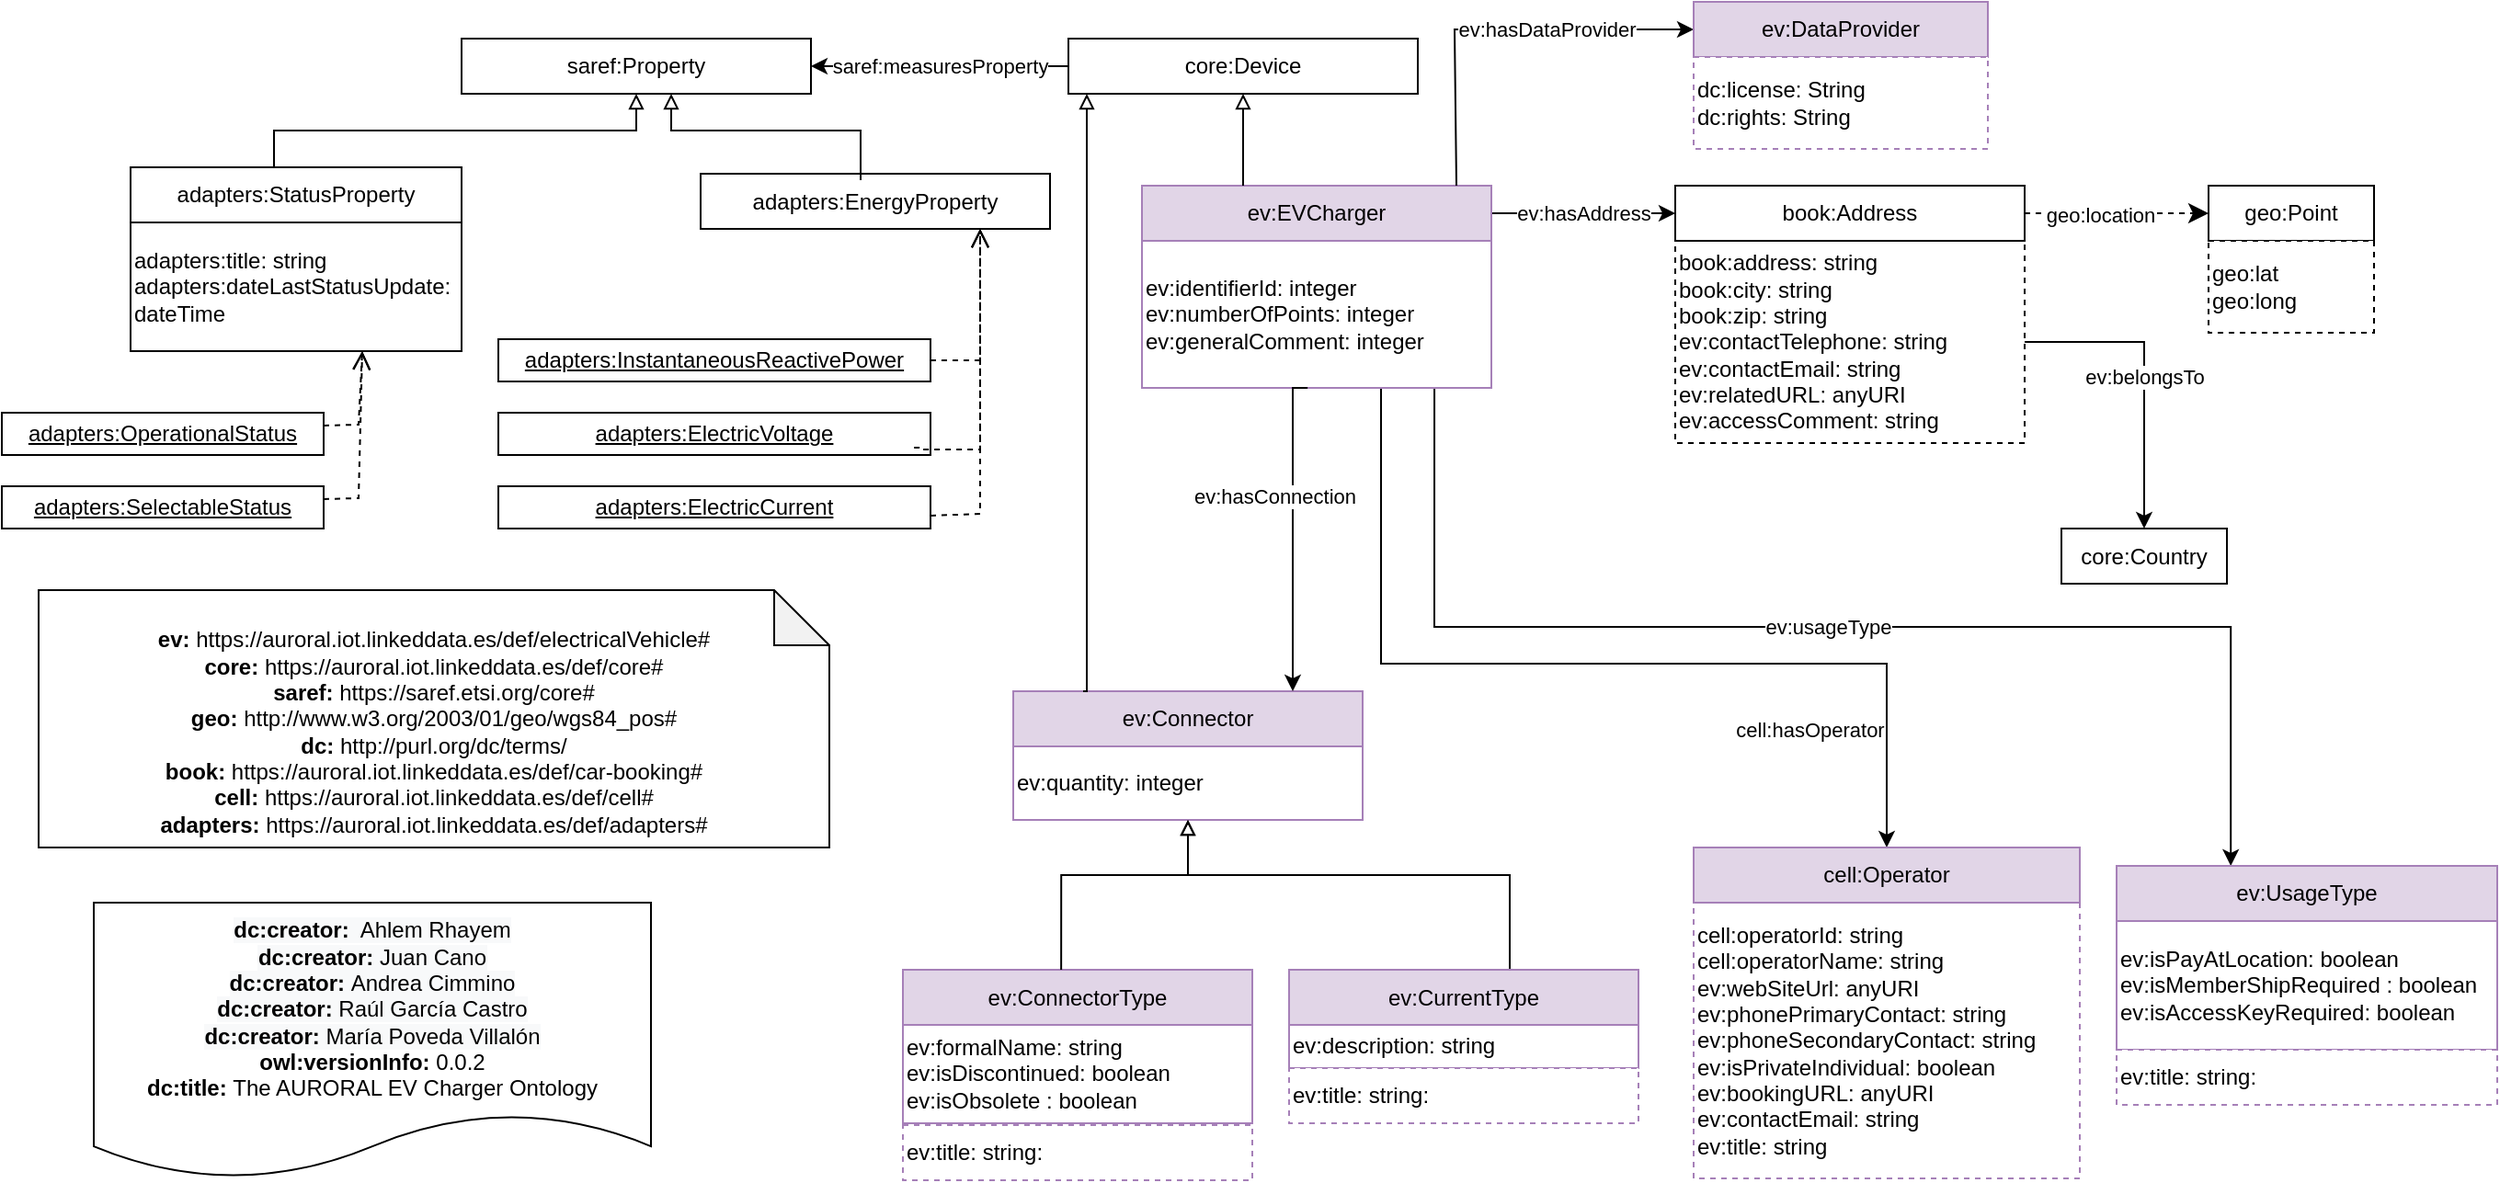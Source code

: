 <mxfile version="17.4.2" type="device"><diagram id="FtQPcsIA7nXHHIvg-dsf" name="Page-1"><mxGraphModel dx="3042" dy="3035" grid="1" gridSize="10" guides="1" tooltips="1" connect="1" arrows="1" fold="1" page="1" pageScale="1" pageWidth="850" pageHeight="1100" math="0" shadow="0"><root><mxCell id="0"/><mxCell id="1" parent="0"/><mxCell id="6MZKaC47TY0cpeMNS0Ag-40" value="saref:measuresProperty" style="edgeStyle=orthogonalEdgeStyle;rounded=0;orthogonalLoop=1;jettySize=auto;html=1;entryX=1;entryY=0.5;entryDx=0;entryDy=0;" parent="1" source="p1HTta9-cbz10aNvC2H5-1" target="6MZKaC47TY0cpeMNS0Ag-35" edge="1"><mxGeometry relative="1" as="geometry"><mxPoint x="-595" y="-1095" as="targetPoint"/></mxGeometry></mxCell><mxCell id="p1HTta9-cbz10aNvC2H5-1" value="core:Device" style="rounded=0;whiteSpace=wrap;html=1;snapToPoint=1;points=[[0.1,0],[0.2,0],[0.3,0],[0.4,0],[0.5,0],[0.6,0],[0.7,0],[0.8,0],[0.9,0],[0,0.1],[0,0.3],[0,0.5],[0,0.7],[0,0.9],[0.1,1],[0.2,1],[0.3,1],[0.4,1],[0.5,1],[0.6,1],[0.7,1],[0.8,1],[0.9,1],[1,0.1],[1,0.3],[1,0.5],[1,0.7],[1,0.9]];fillColor=#FFFFFF;strokeColor=#000000;shadow=0;" parent="1" vertex="1"><mxGeometry x="-480" y="-1110" width="190" height="30" as="geometry"/></mxCell><mxCell id="p1HTta9-cbz10aNvC2H5-25" value="ev:hasAddress" style="edgeStyle=orthogonalEdgeStyle;rounded=0;orthogonalLoop=1;jettySize=auto;html=1;" parent="1" source="p1HTta9-cbz10aNvC2H5-2" target="p1HTta9-cbz10aNvC2H5-21" edge="1"><mxGeometry relative="1" as="geometry"><mxPoint x="-90" y="-1011" as="targetPoint"/><mxPoint x="-250" y="-1011" as="sourcePoint"/><Array as="points"><mxPoint x="-130" y="-1011"/><mxPoint x="-130" y="-1015"/></Array></mxGeometry></mxCell><mxCell id="p1HTta9-cbz10aNvC2H5-2" value="ev:EVCharger" style="rounded=0;whiteSpace=wrap;html=1;snapToPoint=1;points=[[0.1,0],[0.2,0],[0.3,0],[0.4,0],[0.5,0],[0.6,0],[0.7,0],[0.8,0],[0.9,0],[0,0.1],[0,0.3],[0,0.5],[0,0.7],[0,0.9],[0.1,1],[0.2,1],[0.3,1],[0.4,1],[0.5,1],[0.6,1],[0.7,1],[0.8,1],[0.9,1],[1,0.1],[1,0.3],[1,0.5],[1,0.7],[1,0.9]];fillColor=#E1D5E7;strokeColor=#A680B8;shadow=0;" parent="1" vertex="1"><mxGeometry x="-440" y="-1030" width="190" height="30" as="geometry"/></mxCell><mxCell id="p1HTta9-cbz10aNvC2H5-9" value="ev:hasDataProvider" style="edgeStyle=orthogonalEdgeStyle;rounded=0;orthogonalLoop=1;jettySize=auto;html=1;" parent="1" source="p1HTta9-cbz10aNvC2H5-2" target="p1HTta9-cbz10aNvC2H5-10" edge="1"><mxGeometry x="0.256" relative="1" as="geometry"><mxPoint x="260" y="-1070" as="sourcePoint"/><mxPoint x="80" y="-1065" as="targetPoint"/><Array as="points"><mxPoint x="-270" y="-1115"/></Array><mxPoint as="offset"/></mxGeometry></mxCell><mxCell id="p1HTta9-cbz10aNvC2H5-17" value="" style="edgeStyle=orthogonalEdgeStyle;rounded=0;orthogonalLoop=1;jettySize=auto;html=1;exitX=0.7;exitY=1;exitDx=0;exitDy=0;entryX=0.5;entryY=0;entryDx=0;entryDy=0;" parent="1" source="p1HTta9-cbz10aNvC2H5-4" target="p1HTta9-cbz10aNvC2H5-7" edge="1"><mxGeometry relative="1" as="geometry"><mxPoint x="-345" y="-830" as="targetPoint"/><Array as="points"><mxPoint x="-310" y="-920"/><mxPoint x="-310" y="-770"/><mxPoint x="-35" y="-770"/></Array></mxGeometry></mxCell><mxCell id="6MZKaC47TY0cpeMNS0Ag-14" value="cell:hasOperator" style="edgeLabel;html=1;align=center;verticalAlign=middle;resizable=0;points=[];" parent="p1HTta9-cbz10aNvC2H5-17" vertex="1" connectable="0"><mxGeometry x="0.333" y="-1" relative="1" as="geometry"><mxPoint x="34" y="35" as="offset"/></mxGeometry></mxCell><mxCell id="p1HTta9-cbz10aNvC2H5-19" value="" style="edgeStyle=orthogonalEdgeStyle;rounded=0;orthogonalLoop=1;jettySize=auto;html=1;exitX=0.837;exitY=1;exitDx=0;exitDy=0;exitPerimeter=0;entryX=0.3;entryY=0;entryDx=0;entryDy=0;" parent="1" source="p1HTta9-cbz10aNvC2H5-4" target="p1HTta9-cbz10aNvC2H5-14" edge="1"><mxGeometry relative="1" as="geometry"><mxPoint x="-135" y="-955" as="targetPoint"/><Array as="points"><mxPoint x="-281" y="-790"/><mxPoint x="152" y="-790"/></Array></mxGeometry></mxCell><mxCell id="6MZKaC47TY0cpeMNS0Ag-16" value="ev:usageType" style="edgeLabel;html=1;align=center;verticalAlign=middle;resizable=0;points=[];" parent="p1HTta9-cbz10aNvC2H5-19" vertex="1" connectable="0"><mxGeometry x="-0.504" y="5" relative="1" as="geometry"><mxPoint x="172" y="5" as="offset"/></mxGeometry></mxCell><mxCell id="p1HTta9-cbz10aNvC2H5-4" value="ev:identifierId: integer&amp;nbsp;&lt;br&gt;ev:numberOfPoints: integer&lt;br&gt;ev:generalComment: integer" style="rounded=0;whiteSpace=wrap;html=1;snapToPoint=1;points=[[0.1,0],[0.2,0],[0.3,0],[0.4,0],[0.5,0],[0.6,0],[0.7,0],[0.8,0],[0.9,0],[0,0.1],[0,0.3],[0,0.5],[0,0.7],[0,0.9],[0.1,1],[0.2,1],[0.3,1],[0.4,1],[0.5,1],[0.6,1],[0.7,1],[0.8,1],[0.9,1],[1,0.1],[1,0.3],[1,0.5],[1,0.7],[1,0.9]];align=left;strokeColor=#A680B8;" parent="1" vertex="1"><mxGeometry x="-440" y="-1000" width="190" height="80" as="geometry"/></mxCell><mxCell id="p1HTta9-cbz10aNvC2H5-7" value="cell:Operator" style="rounded=0;whiteSpace=wrap;html=1;snapToPoint=1;points=[[0.1,0],[0.2,0],[0.3,0],[0.4,0],[0.5,0],[0.6,0],[0.7,0],[0.8,0],[0.9,0],[0,0.1],[0,0.3],[0,0.5],[0,0.7],[0,0.9],[0.1,1],[0.2,1],[0.3,1],[0.4,1],[0.5,1],[0.6,1],[0.7,1],[0.8,1],[0.9,1],[1,0.1],[1,0.3],[1,0.5],[1,0.7],[1,0.9]];fillColor=#E1D5E7;strokeColor=#A680B8;shadow=0;" parent="1" vertex="1"><mxGeometry x="-140" y="-670" width="210" height="30" as="geometry"/></mxCell><mxCell id="p1HTta9-cbz10aNvC2H5-10" value="ev:DataProvider" style="rounded=0;whiteSpace=wrap;html=1;snapToPoint=1;points=[[0.1,0],[0.2,0],[0.3,0],[0.4,0],[0.5,0],[0.6,0],[0.7,0],[0.8,0],[0.9,0],[0,0.1],[0,0.3],[0,0.5],[0,0.7],[0,0.9],[0.1,1],[0.2,1],[0.3,1],[0.4,1],[0.5,1],[0.6,1],[0.7,1],[0.8,1],[0.9,1],[1,0.1],[1,0.3],[1,0.5],[1,0.7],[1,0.9]];fillColor=#E1D5E7;strokeColor=#A680B8;shadow=0;" parent="1" vertex="1"><mxGeometry x="-140" y="-1130" width="160" height="30" as="geometry"/></mxCell><mxCell id="p1HTta9-cbz10aNvC2H5-14" value="&lt;span style=&quot;font-weight: normal&quot;&gt;ev:UsageType&lt;/span&gt;" style="rounded=0;whiteSpace=wrap;html=1;snapToPoint=1;points=[[0.1,0],[0.2,0],[0.3,0],[0.4,0],[0.5,0],[0.6,0],[0.7,0],[0.8,0],[0.9,0],[0,0.1],[0,0.3],[0,0.5],[0,0.7],[0,0.9],[0.1,1],[0.2,1],[0.3,1],[0.4,1],[0.5,1],[0.6,1],[0.7,1],[0.8,1],[0.9,1],[1,0.1],[1,0.3],[1,0.5],[1,0.7],[1,0.9]];fillColor=#E1D5E7;strokeColor=#A680B8;shadow=0;fontStyle=1" parent="1" vertex="1"><mxGeometry x="90" y="-660" width="207" height="30" as="geometry"/></mxCell><mxCell id="p1HTta9-cbz10aNvC2H5-20" value="ev:isPayAtLocation: boolean&lt;br&gt;ev:isMemberShipRequired : boolean&lt;br&gt;ev:isAccessKeyRequired: boolean&amp;nbsp;&lt;br&gt;" style="rounded=0;whiteSpace=wrap;html=1;snapToPoint=1;points=[[0.1,0],[0.2,0],[0.3,0],[0.4,0],[0.5,0],[0.6,0],[0.7,0],[0.8,0],[0.9,0],[0,0.1],[0,0.3],[0,0.5],[0,0.7],[0,0.9],[0.1,1],[0.2,1],[0.3,1],[0.4,1],[0.5,1],[0.6,1],[0.7,1],[0.8,1],[0.9,1],[1,0.1],[1,0.3],[1,0.5],[1,0.7],[1,0.9]];align=left;strokeColor=#A680B8;" parent="1" vertex="1"><mxGeometry x="90" y="-630" width="207" height="70" as="geometry"/></mxCell><mxCell id="p1HTta9-cbz10aNvC2H5-21" value="book:Address" style="rounded=0;whiteSpace=wrap;html=1;snapToPoint=1;points=[[0.1,0],[0.2,0],[0.3,0],[0.4,0],[0.5,0],[0.6,0],[0.7,0],[0.8,0],[0.9,0],[0,0.1],[0,0.3],[0,0.5],[0,0.7],[0,0.9],[0.1,1],[0.2,1],[0.3,1],[0.4,1],[0.5,1],[0.6,1],[0.7,1],[0.8,1],[0.9,1],[1,0.1],[1,0.3],[1,0.5],[1,0.7],[1,0.9]];fillColor=#FFFFFF;strokeColor=#000000;shadow=0;" parent="1" vertex="1"><mxGeometry x="-150" y="-1030" width="190" height="30" as="geometry"/></mxCell><mxCell id="6MZKaC47TY0cpeMNS0Ag-43" value="ev:belongsTo" style="edgeStyle=orthogonalEdgeStyle;rounded=0;orthogonalLoop=1;jettySize=auto;html=1;" parent="1" source="6MZKaC47TY0cpeMNS0Ag-47" target="p1HTta9-cbz10aNvC2H5-26" edge="1"><mxGeometry relative="1" as="geometry"><mxPoint x="95.06" y="-904.96" as="sourcePoint"/><Array as="points"><mxPoint x="105" y="-945"/></Array></mxGeometry></mxCell><mxCell id="p1HTta9-cbz10aNvC2H5-26" value="core:Country" style="rounded=0;whiteSpace=wrap;html=1;snapToPoint=1;points=[[0.1,0],[0.2,0],[0.3,0],[0.4,0],[0.5,0],[0.6,0],[0.7,0],[0.8,0],[0.9,0],[0,0.1],[0,0.3],[0,0.5],[0,0.7],[0,0.9],[0.1,1],[0.2,1],[0.3,1],[0.4,1],[0.5,1],[0.6,1],[0.7,1],[0.8,1],[0.9,1],[1,0.1],[1,0.3],[1,0.5],[1,0.7],[1,0.9]];fillColor=#FFFFFF;strokeColor=#000000;shadow=0;" parent="1" vertex="1"><mxGeometry x="60" y="-843.5" width="90" height="30" as="geometry"/></mxCell><mxCell id="p1HTta9-cbz10aNvC2H5-33" value="geo:Point" style="rounded=0;whiteSpace=wrap;html=1;snapToPoint=1;points=[[0.1,0],[0.2,0],[0.3,0],[0.4,0],[0.5,0],[0.6,0],[0.7,0],[0.8,0],[0.9,0],[0,0.1],[0,0.3],[0,0.5],[0,0.7],[0,0.9],[0.1,1],[0.2,1],[0.3,1],[0.4,1],[0.5,1],[0.6,1],[0.7,1],[0.8,1],[0.9,1],[1,0.1],[1,0.3],[1,0.5],[1,0.7],[1,0.9]];fillColor=#FFFFFF;strokeColor=#000000;shadow=0;" parent="1" vertex="1"><mxGeometry x="140" y="-1030" width="90" height="30" as="geometry"/></mxCell><mxCell id="p1HTta9-cbz10aNvC2H5-40" value="ev:Connector" style="rounded=0;whiteSpace=wrap;html=1;snapToPoint=1;points=[[0.1,0],[0.2,0],[0.3,0],[0.4,0],[0.5,0],[0.6,0],[0.7,0],[0.8,0],[0.9,0],[0,0.1],[0,0.3],[0,0.5],[0,0.7],[0,0.9],[0.1,1],[0.2,1],[0.3,1],[0.4,1],[0.5,1],[0.6,1],[0.7,1],[0.8,1],[0.9,1],[1,0.1],[1,0.3],[1,0.5],[1,0.7],[1,0.9]];fillColor=#E1D5E7;strokeColor=#A680B8;shadow=0;" parent="1" vertex="1"><mxGeometry x="-510" y="-755" width="190" height="30" as="geometry"/></mxCell><mxCell id="p1HTta9-cbz10aNvC2H5-42" value="ev:ConnectorType" style="rounded=0;whiteSpace=wrap;html=1;snapToPoint=1;points=[[0.1,0],[0.2,0],[0.3,0],[0.4,0],[0.5,0],[0.6,0],[0.7,0],[0.8,0],[0.9,0],[0,0.1],[0,0.3],[0,0.5],[0,0.7],[0,0.9],[0.1,1],[0.2,1],[0.3,1],[0.4,1],[0.5,1],[0.6,1],[0.7,1],[0.8,1],[0.9,1],[1,0.1],[1,0.3],[1,0.5],[1,0.7],[1,0.9]];fillColor=#E1D5E7;strokeColor=#A680B8;shadow=0;" parent="1" vertex="1"><mxGeometry x="-570" y="-603.5" width="190" height="30" as="geometry"/></mxCell><mxCell id="p1HTta9-cbz10aNvC2H5-45" value="adapters:StatusProperty" style="rounded=0;whiteSpace=wrap;html=1;snapToPoint=1;points=[[0.1,0],[0.2,0],[0.3,0],[0.4,0],[0.5,0],[0.6,0],[0.7,0],[0.8,0],[0.9,0],[0,0.1],[0,0.3],[0,0.5],[0,0.7],[0,0.9],[0.1,1],[0.2,1],[0.3,1],[0.4,1],[0.5,1],[0.6,1],[0.7,1],[0.8,1],[0.9,1],[1,0.1],[1,0.3],[1,0.5],[1,0.7],[1,0.9]];fillColor=#FFFFFF;strokeColor=#000000;shadow=0;" parent="1" vertex="1"><mxGeometry x="-990" y="-1040" width="180" height="30" as="geometry"/></mxCell><mxCell id="p1HTta9-cbz10aNvC2H5-47" value="adapters:title: string&lt;br&gt;adapters:dateLastStatusUpdate: dateTime" style="rounded=0;whiteSpace=wrap;html=1;snapToPoint=1;points=[[0.1,0],[0.2,0],[0.3,0],[0.4,0],[0.5,0],[0.6,0],[0.7,0],[0.8,0],[0.9,0],[0,0.1],[0,0.3],[0,0.5],[0,0.7],[0,0.9],[0.1,1],[0.2,1],[0.3,1],[0.4,1],[0.5,1],[0.6,1],[0.7,1],[0.8,1],[0.9,1],[1,0.1],[1,0.3],[1,0.5],[1,0.7],[1,0.9]];align=left;" parent="1" vertex="1"><mxGeometry x="-990" y="-1010" width="180" height="70" as="geometry"/></mxCell><mxCell id="p1HTta9-cbz10aNvC2H5-49" value="" style="edgeStyle=orthogonalEdgeStyle;rounded=0;orthogonalLoop=1;jettySize=auto;html=1;exitX=0.474;exitY=1;exitDx=0;exitDy=0;exitPerimeter=0;entryX=0.8;entryY=0;entryDx=0;entryDy=0;" parent="1" source="p1HTta9-cbz10aNvC2H5-4" target="p1HTta9-cbz10aNvC2H5-40" edge="1"><mxGeometry relative="1" as="geometry"><mxPoint x="-390" y="-910" as="sourcePoint"/><mxPoint x="-390" y="-790" as="targetPoint"/><Array as="points"><mxPoint x="-358" y="-920"/></Array></mxGeometry></mxCell><mxCell id="6MZKaC47TY0cpeMNS0Ag-15" value="ev:hasConnection" style="edgeLabel;html=1;align=center;verticalAlign=middle;resizable=0;points=[];" parent="p1HTta9-cbz10aNvC2H5-49" vertex="1" connectable="0"><mxGeometry x="-0.238" y="1" relative="1" as="geometry"><mxPoint x="-11" y="1.06" as="offset"/></mxGeometry></mxCell><mxCell id="p1HTta9-cbz10aNvC2H5-51" value="ev:formalName: string&lt;br&gt;ev:isDiscontinued: boolean&lt;br&gt;ev:isObsolete : boolean" style="rounded=0;whiteSpace=wrap;html=1;snapToPoint=1;points=[[0.1,0],[0.2,0],[0.3,0],[0.4,0],[0.5,0],[0.6,0],[0.7,0],[0.8,0],[0.9,0],[0,0.1],[0,0.3],[0,0.5],[0,0.7],[0,0.9],[0.1,1],[0.2,1],[0.3,1],[0.4,1],[0.5,1],[0.6,1],[0.7,1],[0.8,1],[0.9,1],[1,0.1],[1,0.3],[1,0.5],[1,0.7],[1,0.9]];align=left;strokeColor=#A680B8;" parent="1" vertex="1"><mxGeometry x="-570" y="-573.5" width="190" height="53.5" as="geometry"/></mxCell><mxCell id="p1HTta9-cbz10aNvC2H5-52" value="adapters:EnergyProperty" style="rounded=0;whiteSpace=wrap;html=1;snapToPoint=1;points=[[0.1,0],[0.2,0],[0.3,0],[0.4,0],[0.5,0],[0.6,0],[0.7,0],[0.8,0],[0.9,0],[0,0.1],[0,0.3],[0,0.5],[0,0.7],[0,0.9],[0.1,1],[0.2,1],[0.3,1],[0.4,1],[0.5,1],[0.6,1],[0.7,1],[0.8,1],[0.9,1],[1,0.1],[1,0.3],[1,0.5],[1,0.7],[1,0.9]];fillColor=#FFFFFF;strokeColor=#000000;shadow=0;" parent="1" vertex="1"><mxGeometry x="-680" y="-1036.5" width="190" height="30" as="geometry"/></mxCell><mxCell id="p1HTta9-cbz10aNvC2H5-56" value="&lt;u&gt;adapters:InstantaneousReactivePower&lt;/u&gt;" style="rounded=0;whiteSpace=wrap;html=1;snapToPoint=1;points=[[0.1,0],[0.2,0],[0.3,0],[0.4,0],[0.5,0],[0.6,0],[0.7,0],[0.8,0],[0.9,0],[0,0.1],[0,0.3],[0,0.5],[0,0.7],[0,0.9],[0.1,1],[0.2,1],[0.3,1],[0.4,1],[0.5,1],[0.6,1],[0.7,1],[0.8,1],[0.9,1],[1,0.1],[1,0.3],[1,0.5],[1,0.7],[1,0.9]];" parent="1" vertex="1"><mxGeometry x="-790" y="-946.5" width="235" height="23" as="geometry"/></mxCell><mxCell id="p1HTta9-cbz10aNvC2H5-57" value="" style="endArrow=open;html=1;fontColor=#000099;endFill=0;dashed=1;endSize=8;edgeStyle=orthogonalEdgeStyle;arcSize=0;entryX=0.8;entryY=1;entryDx=0;entryDy=0;" parent="1" source="p1HTta9-cbz10aNvC2H5-56" target="p1HTta9-cbz10aNvC2H5-52" edge="1"><mxGeometry width="50" height="50" relative="1" as="geometry"><mxPoint x="-625" y="-916" as="sourcePoint"/><mxPoint x="-670" y="-1066.5" as="targetPoint"/><Array as="points"><mxPoint x="-528" y="-934.5"/></Array></mxGeometry></mxCell><mxCell id="p1HTta9-cbz10aNvC2H5-58" value="&lt;u&gt;adapters:ElectricVoltage&lt;/u&gt;" style="rounded=0;whiteSpace=wrap;html=1;snapToPoint=1;points=[[0.1,0],[0.2,0],[0.3,0],[0.4,0],[0.5,0],[0.6,0],[0.7,0],[0.8,0],[0.9,0],[0,0.1],[0,0.3],[0,0.5],[0,0.7],[0,0.9],[0.1,1],[0.2,1],[0.3,1],[0.4,1],[0.5,1],[0.6,1],[0.7,1],[0.8,1],[0.9,1],[1,0.1],[1,0.3],[1,0.5],[1,0.7],[1,0.9]];" parent="1" vertex="1"><mxGeometry x="-790" y="-906.5" width="235" height="23" as="geometry"/></mxCell><mxCell id="p1HTta9-cbz10aNvC2H5-59" value="&lt;u&gt;adapters:ElectricCurrent&lt;/u&gt;" style="rounded=0;whiteSpace=wrap;html=1;snapToPoint=1;points=[[0.1,0],[0.2,0],[0.3,0],[0.4,0],[0.5,0],[0.6,0],[0.7,0],[0.8,0],[0.9,0],[0,0.1],[0,0.3],[0,0.5],[0,0.7],[0,0.9],[0.1,1],[0.2,1],[0.3,1],[0.4,1],[0.5,1],[0.6,1],[0.7,1],[0.8,1],[0.9,1],[1,0.1],[1,0.3],[1,0.5],[1,0.7],[1,0.9]];fillColor=none;" parent="1" vertex="1"><mxGeometry x="-790" y="-866.5" width="235" height="23" as="geometry"/></mxCell><mxCell id="p1HTta9-cbz10aNvC2H5-62" value="" style="endArrow=open;html=1;fontColor=#000099;endFill=0;dashed=1;endSize=8;edgeStyle=orthogonalEdgeStyle;arcSize=0;exitX=0.962;exitY=0.826;exitDx=0;exitDy=0;exitPerimeter=0;" parent="1" source="p1HTta9-cbz10aNvC2H5-58" target="p1HTta9-cbz10aNvC2H5-52" edge="1"><mxGeometry width="50" height="50" relative="1" as="geometry"><mxPoint x="-555" y="-934.5" as="sourcePoint"/><mxPoint x="-528" y="-1006.5" as="targetPoint"/><Array as="points"><mxPoint x="-560" y="-887.5"/><mxPoint x="-560" y="-886.5"/><mxPoint x="-528" y="-886.5"/></Array></mxGeometry></mxCell><mxCell id="p1HTta9-cbz10aNvC2H5-63" value="" style="endArrow=open;html=1;fontColor=#000099;endFill=0;dashed=1;endSize=8;edgeStyle=orthogonalEdgeStyle;arcSize=0;" parent="1" source="p1HTta9-cbz10aNvC2H5-59" target="p1HTta9-cbz10aNvC2H5-52" edge="1"><mxGeometry width="50" height="50" relative="1" as="geometry"><mxPoint x="-555" y="-851.5" as="sourcePoint"/><mxPoint x="-528" y="-923.5" as="targetPoint"/><Array as="points"><mxPoint x="-528" y="-851.5"/></Array></mxGeometry></mxCell><mxCell id="6MZKaC47TY0cpeMNS0Ag-1" value="ev:quantity: integer" style="rounded=0;whiteSpace=wrap;html=1;snapToPoint=1;points=[[0.1,0],[0.2,0],[0.3,0],[0.4,0],[0.5,0],[0.6,0],[0.7,0],[0.8,0],[0.9,0],[0,0.1],[0,0.3],[0,0.5],[0,0.7],[0,0.9],[0.1,1],[0.2,1],[0.3,1],[0.4,1],[0.5,1],[0.6,1],[0.7,1],[0.8,1],[0.9,1],[1,0.1],[1,0.3],[1,0.5],[1,0.7],[1,0.9]];align=left;strokeColor=#A680B8;" parent="1" vertex="1"><mxGeometry x="-510" y="-725" width="190" height="40" as="geometry"/></mxCell><mxCell id="6MZKaC47TY0cpeMNS0Ag-17" style="edgeStyle=orthogonalEdgeStyle;rounded=0;orthogonalLoop=1;jettySize=auto;html=1;fontSize=11;endArrow=block;endFill=0;exitX=0.453;exitY=0;exitDx=0;exitDy=0;exitPerimeter=0;" parent="1" source="p1HTta9-cbz10aNvC2H5-42" target="6MZKaC47TY0cpeMNS0Ag-1" edge="1"><mxGeometry relative="1" as="geometry"><mxPoint x="-420" y="-625" as="sourcePoint"/><mxPoint x="-420" y="-685" as="targetPoint"/><Array as="points"><mxPoint x="-484" y="-655"/><mxPoint x="-415" y="-655"/></Array></mxGeometry></mxCell><mxCell id="6MZKaC47TY0cpeMNS0Ag-18" value="&lt;div&gt;&lt;span&gt;dc:license: String&lt;/span&gt;&lt;/div&gt;&lt;div&gt;&lt;span&gt;dc:rights: String&lt;/span&gt;&lt;/div&gt;" style="rounded=0;whiteSpace=wrap;html=1;snapToPoint=1;points=[[0.1,0],[0.2,0],[0.3,0],[0.4,0],[0.5,0],[0.6,0],[0.7,0],[0.8,0],[0.9,0],[0,0.1],[0,0.3],[0,0.5],[0,0.7],[0,0.9],[0.1,1],[0.2,1],[0.3,1],[0.4,1],[0.5,1],[0.6,1],[0.7,1],[0.8,1],[0.9,1],[1,0.1],[1,0.3],[1,0.5],[1,0.7],[1,0.9]];dashed=1;align=left;strokeColor=#A680B8;" parent="1" vertex="1"><mxGeometry x="-140" y="-1100" width="160" height="50" as="geometry"/></mxCell><mxCell id="6MZKaC47TY0cpeMNS0Ag-22" style="edgeStyle=orthogonalEdgeStyle;rounded=0;orthogonalLoop=1;jettySize=auto;html=1;fontSize=11;endArrow=block;endFill=0;exitX=0.653;exitY=0.15;exitDx=0;exitDy=0;exitPerimeter=0;" parent="1" source="6MZKaC47TY0cpeMNS0Ag-23" target="6MZKaC47TY0cpeMNS0Ag-1" edge="1"><mxGeometry relative="1" as="geometry"><mxPoint x="-240" y="-615" as="sourcePoint"/><mxPoint x="-405" y="-675" as="targetPoint"/><Array as="points"><mxPoint x="-240" y="-599"/><mxPoint x="-240" y="-655"/><mxPoint x="-415" y="-655"/></Array></mxGeometry></mxCell><mxCell id="6MZKaC47TY0cpeMNS0Ag-23" value="ev:CurrentType" style="rounded=0;whiteSpace=wrap;html=1;snapToPoint=1;points=[[0.1,0],[0.2,0],[0.3,0],[0.4,0],[0.5,0],[0.6,0],[0.7,0],[0.8,0],[0.9,0],[0,0.1],[0,0.3],[0,0.5],[0,0.7],[0,0.9],[0.1,1],[0.2,1],[0.3,1],[0.4,1],[0.5,1],[0.6,1],[0.7,1],[0.8,1],[0.9,1],[1,0.1],[1,0.3],[1,0.5],[1,0.7],[1,0.9]];fillColor=#E1D5E7;strokeColor=#A680B8;shadow=0;" parent="1" vertex="1"><mxGeometry x="-360" y="-603.5" width="190" height="30" as="geometry"/></mxCell><mxCell id="6MZKaC47TY0cpeMNS0Ag-24" value="ev:description: string&lt;br&gt;" style="rounded=0;whiteSpace=wrap;html=1;snapToPoint=1;points=[[0.1,0],[0.2,0],[0.3,0],[0.4,0],[0.5,0],[0.6,0],[0.7,0],[0.8,0],[0.9,0],[0,0.1],[0,0.3],[0,0.5],[0,0.7],[0,0.9],[0.1,1],[0.2,1],[0.3,1],[0.4,1],[0.5,1],[0.6,1],[0.7,1],[0.8,1],[0.9,1],[1,0.1],[1,0.3],[1,0.5],[1,0.7],[1,0.9]];align=left;strokeColor=#A680B8;" parent="1" vertex="1"><mxGeometry x="-360" y="-573.5" width="190" height="23.5" as="geometry"/></mxCell><mxCell id="6MZKaC47TY0cpeMNS0Ag-28" value="&lt;u&gt;adapters:OperationalStatus&lt;/u&gt;" style="rounded=0;whiteSpace=wrap;html=1;snapToPoint=1;points=[[0.1,0],[0.2,0],[0.3,0],[0.4,0],[0.5,0],[0.6,0],[0.7,0],[0.8,0],[0.9,0],[0,0.1],[0,0.3],[0,0.5],[0,0.7],[0,0.9],[0.1,1],[0.2,1],[0.3,1],[0.4,1],[0.5,1],[0.6,1],[0.7,1],[0.8,1],[0.9,1],[1,0.1],[1,0.3],[1,0.5],[1,0.7],[1,0.9]];" parent="1" vertex="1"><mxGeometry x="-1060" y="-906.5" width="175" height="23" as="geometry"/></mxCell><mxCell id="6MZKaC47TY0cpeMNS0Ag-29" value="&lt;u&gt;adapters:SelectableStatus&lt;/u&gt;" style="rounded=0;whiteSpace=wrap;html=1;snapToPoint=1;points=[[0.1,0],[0.2,0],[0.3,0],[0.4,0],[0.5,0],[0.6,0],[0.7,0],[0.8,0],[0.9,0],[0,0.1],[0,0.3],[0,0.5],[0,0.7],[0,0.9],[0.1,1],[0.2,1],[0.3,1],[0.4,1],[0.5,1],[0.6,1],[0.7,1],[0.8,1],[0.9,1],[1,0.1],[1,0.3],[1,0.5],[1,0.7],[1,0.9]];" parent="1" vertex="1"><mxGeometry x="-1060" y="-866.5" width="175" height="23" as="geometry"/></mxCell><mxCell id="6MZKaC47TY0cpeMNS0Ag-30" value="" style="endArrow=open;html=1;fontColor=#000099;endFill=0;dashed=1;endSize=8;edgeStyle=orthogonalEdgeStyle;arcSize=0;" parent="1" source="6MZKaC47TY0cpeMNS0Ag-28" target="p1HTta9-cbz10aNvC2H5-47" edge="1"><mxGeometry width="50" height="50" relative="1" as="geometry"><mxPoint x="-918.5" y="-908" as="sourcePoint"/><mxPoint x="-882" y="-940" as="targetPoint"/><Array as="points"><mxPoint x="-866" y="-900"/></Array></mxGeometry></mxCell><mxCell id="6MZKaC47TY0cpeMNS0Ag-31" value="" style="endArrow=open;html=1;fontColor=#000099;endFill=0;dashed=1;endSize=8;edgeStyle=orthogonalEdgeStyle;arcSize=0;" parent="1" source="6MZKaC47TY0cpeMNS0Ag-29" target="p1HTta9-cbz10aNvC2H5-47" edge="1"><mxGeometry width="50" height="50" relative="1" as="geometry"><mxPoint x="-925" y="-868" as="sourcePoint"/><mxPoint x="-882" y="-940" as="targetPoint"/><Array as="points"><mxPoint x="-866" y="-860"/></Array></mxGeometry></mxCell><mxCell id="6MZKaC47TY0cpeMNS0Ag-35" value="saref:Property" style="rounded=0;whiteSpace=wrap;html=1;snapToPoint=1;points=[[0.1,0],[0.2,0],[0.3,0],[0.4,0],[0.5,0],[0.6,0],[0.7,0],[0.8,0],[0.9,0],[0,0.1],[0,0.3],[0,0.5],[0,0.7],[0,0.9],[0.1,1],[0.2,1],[0.3,1],[0.4,1],[0.5,1],[0.6,1],[0.7,1],[0.8,1],[0.9,1],[1,0.1],[1,0.3],[1,0.5],[1,0.7],[1,0.9]];fillColor=#FFFFFF;strokeColor=#000000;shadow=0;" parent="1" vertex="1"><mxGeometry x="-810" y="-1110" width="190" height="30" as="geometry"/></mxCell><mxCell id="6MZKaC47TY0cpeMNS0Ag-36" style="edgeStyle=orthogonalEdgeStyle;rounded=0;orthogonalLoop=1;jettySize=auto;html=1;fontSize=11;endArrow=block;endFill=0;exitX=0.458;exitY=0.117;exitDx=0;exitDy=0;exitPerimeter=0;" parent="1" source="p1HTta9-cbz10aNvC2H5-52" target="6MZKaC47TY0cpeMNS0Ag-35" edge="1"><mxGeometry relative="1" as="geometry"><mxPoint x="-590.0" y="-1050" as="sourcePoint"/><mxPoint x="-696" y="-1080" as="targetPoint"/><Array as="points"><mxPoint x="-593" y="-1060"/><mxPoint x="-696" y="-1060"/></Array></mxGeometry></mxCell><mxCell id="6MZKaC47TY0cpeMNS0Ag-37" style="edgeStyle=orthogonalEdgeStyle;rounded=0;orthogonalLoop=1;jettySize=auto;html=1;fontSize=11;endArrow=block;endFill=0;exitX=0.6;exitY=0;exitDx=0;exitDy=0;" parent="1" source="p1HTta9-cbz10aNvC2H5-45" target="6MZKaC47TY0cpeMNS0Ag-35" edge="1"><mxGeometry relative="1" as="geometry"><mxPoint x="-922" y="-1030" as="sourcePoint"/><mxPoint x="-696" y="-1080" as="targetPoint"/><Array as="points"><mxPoint x="-912" y="-1060"/><mxPoint x="-715" y="-1060"/></Array></mxGeometry></mxCell><mxCell id="6MZKaC47TY0cpeMNS0Ag-38" style="edgeStyle=orthogonalEdgeStyle;rounded=0;orthogonalLoop=1;jettySize=auto;html=1;fontSize=11;endArrow=block;endFill=0;" parent="1" target="p1HTta9-cbz10aNvC2H5-1" edge="1"><mxGeometry relative="1" as="geometry"><mxPoint x="-385" y="-1030" as="sourcePoint"/><mxPoint x="-370" y="-1068" as="targetPoint"/><Array as="points"><mxPoint x="-385" y="-1030"/></Array></mxGeometry></mxCell><mxCell id="6MZKaC47TY0cpeMNS0Ag-41" style="edgeStyle=orthogonalEdgeStyle;rounded=0;orthogonalLoop=1;jettySize=auto;html=1;fontSize=11;endArrow=block;endFill=0;exitX=0.2;exitY=0;exitDx=0;exitDy=0;" parent="1" source="p1HTta9-cbz10aNvC2H5-40" edge="1"><mxGeometry relative="1" as="geometry"><mxPoint x="-430" y="-1030" as="sourcePoint"/><mxPoint x="-470" y="-1080" as="targetPoint"/><Array as="points"><mxPoint x="-470" y="-755"/></Array></mxGeometry></mxCell><mxCell id="6MZKaC47TY0cpeMNS0Ag-47" value="book:address: string&lt;br&gt;book:city: string&lt;br&gt;book:zip: string&lt;br&gt;ev:contactTelephone: string&lt;br&gt;ev:contactEmail: string&lt;br&gt;ev:relatedURL: anyURI&lt;br&gt;ev:accessComment: string&amp;nbsp;" style="rounded=0;whiteSpace=wrap;html=1;snapToPoint=1;points=[[0.1,0],[0.2,0],[0.3,0],[0.4,0],[0.5,0],[0.6,0],[0.7,0],[0.8,0],[0.9,0],[0,0.1],[0,0.3],[0,0.5],[0,0.7],[0,0.9],[0.1,1],[0.2,1],[0.3,1],[0.4,1],[0.5,1],[0.6,1],[0.7,1],[0.8,1],[0.9,1],[1,0.1],[1,0.3],[1,0.5],[1,0.7],[1,0.9]];dashed=1;fillColor=none;align=left;strokeColor=#000000;" parent="1" vertex="1"><mxGeometry x="-150" y="-1000" width="190" height="110" as="geometry"/></mxCell><mxCell id="6MZKaC47TY0cpeMNS0Ag-49" value="cell:operatorId: string&lt;br&gt;cell:operatorName: string&lt;br&gt;ev:webSiteUrl: anyURI&lt;br&gt;ev:phonePrimaryContact: string&lt;br&gt;ev:phoneSecondaryContact: string&lt;br&gt;ev:isPrivateIndividual: boolean&lt;br&gt;ev:bookingURL: anyURI&lt;br&gt;ev:contactEmail: string&lt;br&gt;ev:title: string&amp;nbsp;&amp;nbsp;" style="rounded=0;whiteSpace=wrap;html=1;snapToPoint=1;points=[[0.1,0],[0.2,0],[0.3,0],[0.4,0],[0.5,0],[0.6,0],[0.7,0],[0.8,0],[0.9,0],[0,0.1],[0,0.3],[0,0.5],[0,0.7],[0,0.9],[0.1,1],[0.2,1],[0.3,1],[0.4,1],[0.5,1],[0.6,1],[0.7,1],[0.8,1],[0.9,1],[1,0.1],[1,0.3],[1,0.5],[1,0.7],[1,0.9]];dashed=1;fillColor=none;align=left;strokeColor=#A680B8;" parent="1" vertex="1"><mxGeometry x="-140" y="-640" width="210" height="150" as="geometry"/></mxCell><mxCell id="vIRY-c5-sKx3VxB9fUDV-1" value="&lt;div&gt;&amp;nbsp;&lt;/div&gt;&lt;b&gt;ev:&lt;/b&gt; https://auroral.iot.linkeddata.es/def/electricalVehicle#&lt;br&gt;&lt;b&gt;core:&amp;nbsp;&lt;/b&gt;https://auroral.iot.linkeddata.es/def/core#&lt;br&gt;&lt;b&gt;saref:&lt;/b&gt; https://saref.etsi.org/core#&lt;br&gt;&lt;b&gt;geo:&lt;/b&gt; http://www.w3.org/2003/01/geo/wgs84_pos#&lt;br&gt;&lt;b&gt;dc:&lt;/b&gt; http://purl.org/dc/terms/&lt;br&gt;&lt;b&gt;book:&lt;/b&gt; https://auroral.iot.linkeddata.es/def/car-booking#&lt;br&gt;&lt;b&gt;cell:&lt;/b&gt; https://auroral.iot.linkeddata.es/def/cell#&lt;br&gt;&lt;b&gt;adapters:&lt;/b&gt; https://auroral.iot.linkeddata.es/def/adapters#" style="shape=note;whiteSpace=wrap;html=1;backgroundOutline=1;darkOpacity=0.05;" parent="1" vertex="1"><mxGeometry x="-1040" y="-810" width="430" height="140" as="geometry"/></mxCell><mxCell id="vIRY-c5-sKx3VxB9fUDV-2" value="&lt;div&gt;&lt;span style=&quot;background-color: rgb(248 , 249 , 250)&quot;&gt;&lt;b&gt;dc:creator:&amp;nbsp;&lt;/b&gt; Ahlem Rhayem&lt;/span&gt;&lt;br&gt;&lt;/div&gt;&lt;div&gt;&lt;span style=&quot;background-color: rgb(248 , 249 , 250)&quot;&gt;&lt;b&gt;dc:creator:&lt;/b&gt; Juan Cano&lt;/span&gt;&lt;span style=&quot;background-color: rgb(248 , 249 , 250)&quot;&gt;&lt;br&gt;&lt;/span&gt;&lt;/div&gt;&lt;div&gt;&lt;span style=&quot;background-color: rgb(248 , 249 , 250)&quot;&gt;&lt;b&gt;dc:creator:&amp;nbsp;&lt;/b&gt;Andrea Cimmino&lt;/span&gt;&lt;span style=&quot;background-color: rgb(248 , 249 , 250)&quot;&gt;&lt;br&gt;&lt;/span&gt;&lt;/div&gt;&lt;div&gt;&lt;span style=&quot;background-color: rgb(248 , 249 , 250)&quot;&gt;&lt;b&gt;dc:creator:&lt;/b&gt; Raúl García Castro&lt;/span&gt;&lt;span style=&quot;background-color: rgb(248 , 249 , 250)&quot;&gt;&lt;br&gt;&lt;/span&gt;&lt;/div&gt;&lt;div&gt;&lt;span style=&quot;background-color: rgb(248 , 249 , 250)&quot;&gt;&lt;b&gt;dc:creator:&lt;/b&gt; María Poveda Villalón&lt;/span&gt;&lt;span style=&quot;background-color: rgb(248 , 249 , 250)&quot;&gt;&lt;br&gt;&lt;/span&gt;&lt;/div&gt;&lt;div&gt;&lt;b&gt;owl:versionInfo:&lt;/b&gt; 0.0.2&lt;/div&gt;&lt;div&gt;&lt;b&gt;dc:title:&lt;/b&gt;&amp;nbsp;The AURORAL EV Charger Ontology&lt;/div&gt;" style="shape=document;whiteSpace=wrap;html=1;boundedLbl=1;labelBackgroundColor=#ffffff;strokeColor=#000000;fontSize=12;fontColor=#000000;size=0.233;" parent="1" vertex="1"><mxGeometry x="-1010" y="-640" width="303" height="150" as="geometry"/></mxCell><mxCell id="vIRY-c5-sKx3VxB9fUDV-3" value="&lt;div&gt;geo:lat&lt;/div&gt;&lt;div&gt;geo:long&lt;/div&gt;" style="rounded=0;whiteSpace=wrap;html=1;snapToPoint=1;points=[[0.1,0],[0.2,0],[0.3,0],[0.4,0],[0.5,0],[0.6,0],[0.7,0],[0.8,0],[0.9,0],[0,0.1],[0,0.3],[0,0.5],[0,0.7],[0,0.9],[0.1,1],[0.2,1],[0.3,1],[0.4,1],[0.5,1],[0.6,1],[0.7,1],[0.8,1],[0.9,1],[1,0.1],[1,0.3],[1,0.5],[1,0.7],[1,0.9]];dashed=1;align=left;" parent="1" vertex="1"><mxGeometry x="140" y="-1000" width="90" height="50" as="geometry"/></mxCell><mxCell id="vIRY-c5-sKx3VxB9fUDV-6" value="" style="endArrow=classic;html=1;exitX=1;exitY=0.5;exitDx=0;exitDy=0;endSize=8;dashed=1;arcSize=0;rounded=0;" parent="1" source="p1HTta9-cbz10aNvC2H5-21" target="p1HTta9-cbz10aNvC2H5-33" edge="1"><mxGeometry width="50" height="50" relative="1" as="geometry"><mxPoint x="140" y="-1011" as="sourcePoint"/><mxPoint x="314" y="-1011" as="targetPoint"/></mxGeometry></mxCell><mxCell id="vIRY-c5-sKx3VxB9fUDV-7" value="&lt;div&gt;geo:location&lt;/div&gt;" style="edgeLabel;html=1;align=center;verticalAlign=middle;resizable=0;points=[];" parent="vIRY-c5-sKx3VxB9fUDV-6" vertex="1" connectable="0"><mxGeometry x="-0.191" y="-1" relative="1" as="geometry"><mxPoint as="offset"/></mxGeometry></mxCell><mxCell id="vIRY-c5-sKx3VxB9fUDV-8" value="&lt;div&gt;ev:title: string&lt;span&gt;:&lt;/span&gt;&lt;/div&gt;" style="rounded=0;whiteSpace=wrap;html=1;snapToPoint=1;points=[[0.1,0],[0.2,0],[0.3,0],[0.4,0],[0.5,0],[0.6,0],[0.7,0],[0.8,0],[0.9,0],[0,0.1],[0,0.3],[0,0.5],[0,0.7],[0,0.9],[0.1,1],[0.2,1],[0.3,1],[0.4,1],[0.5,1],[0.6,1],[0.7,1],[0.8,1],[0.9,1],[1,0.1],[1,0.3],[1,0.5],[1,0.7],[1,0.9]];dashed=1;align=left;strokeColor=#A680B8;" parent="1" vertex="1"><mxGeometry x="-360" y="-550" width="190" height="30" as="geometry"/></mxCell><mxCell id="vIRY-c5-sKx3VxB9fUDV-9" value="&lt;div&gt;ev:title: string&lt;span&gt;:&lt;/span&gt;&lt;/div&gt;" style="rounded=0;whiteSpace=wrap;html=1;snapToPoint=1;points=[[0.1,0],[0.2,0],[0.3,0],[0.4,0],[0.5,0],[0.6,0],[0.7,0],[0.8,0],[0.9,0],[0,0.1],[0,0.3],[0,0.5],[0,0.7],[0,0.9],[0.1,1],[0.2,1],[0.3,1],[0.4,1],[0.5,1],[0.6,1],[0.7,1],[0.8,1],[0.9,1],[1,0.1],[1,0.3],[1,0.5],[1,0.7],[1,0.9]];dashed=1;align=left;strokeColor=#A680B8;" parent="1" vertex="1"><mxGeometry x="90" y="-560" width="207" height="30" as="geometry"/></mxCell><mxCell id="vIRY-c5-sKx3VxB9fUDV-10" value="&lt;div&gt;ev:title: string&lt;span&gt;:&lt;/span&gt;&lt;/div&gt;" style="rounded=0;whiteSpace=wrap;html=1;snapToPoint=1;points=[[0.1,0],[0.2,0],[0.3,0],[0.4,0],[0.5,0],[0.6,0],[0.7,0],[0.8,0],[0.9,0],[0,0.1],[0,0.3],[0,0.5],[0,0.7],[0,0.9],[0.1,1],[0.2,1],[0.3,1],[0.4,1],[0.5,1],[0.6,1],[0.7,1],[0.8,1],[0.9,1],[1,0.1],[1,0.3],[1,0.5],[1,0.7],[1,0.9]];dashed=1;align=left;strokeColor=#A680B8;" parent="1" vertex="1"><mxGeometry x="-570" y="-519" width="190" height="30" as="geometry"/></mxCell></root></mxGraphModel></diagram></mxfile>